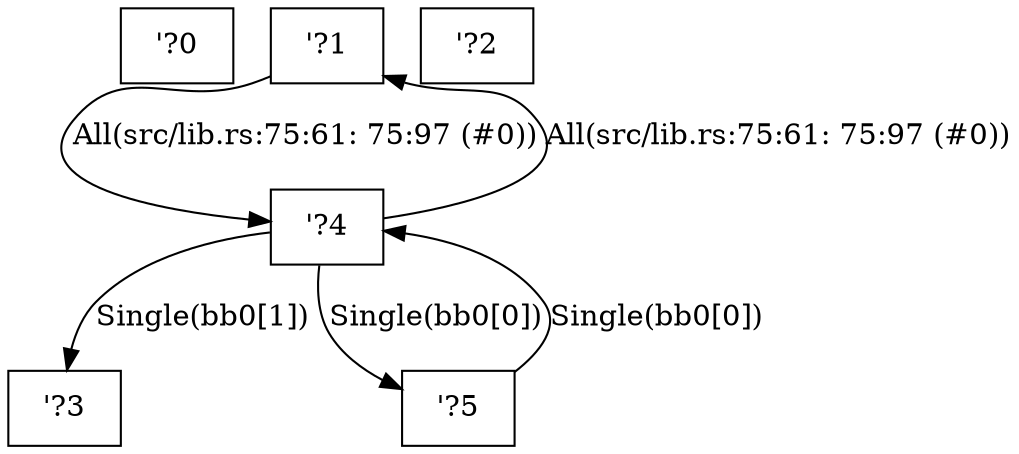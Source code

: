 digraph RegionInferenceContext {
    r0[label="\'?0"][shape="box"];
    r1[label="\'?1"][shape="box"];
    r2[label="\'?2"][shape="box"];
    r3[label="\'?3"][shape="box"];
    r4[label="\'?4"][shape="box"];
    r5[label="\'?5"][shape="box"];
    r4 -> r3[label="Single(bb0[1])"];
    r4 -> r5[label="Single(bb0[0])"];
    r5 -> r4[label="Single(bb0[0])"];
    r1 -> r4[label="All(src/lib.rs:75:61: 75:97 (#0))"];
    r4 -> r1[label="All(src/lib.rs:75:61: 75:97 (#0))"];
}
